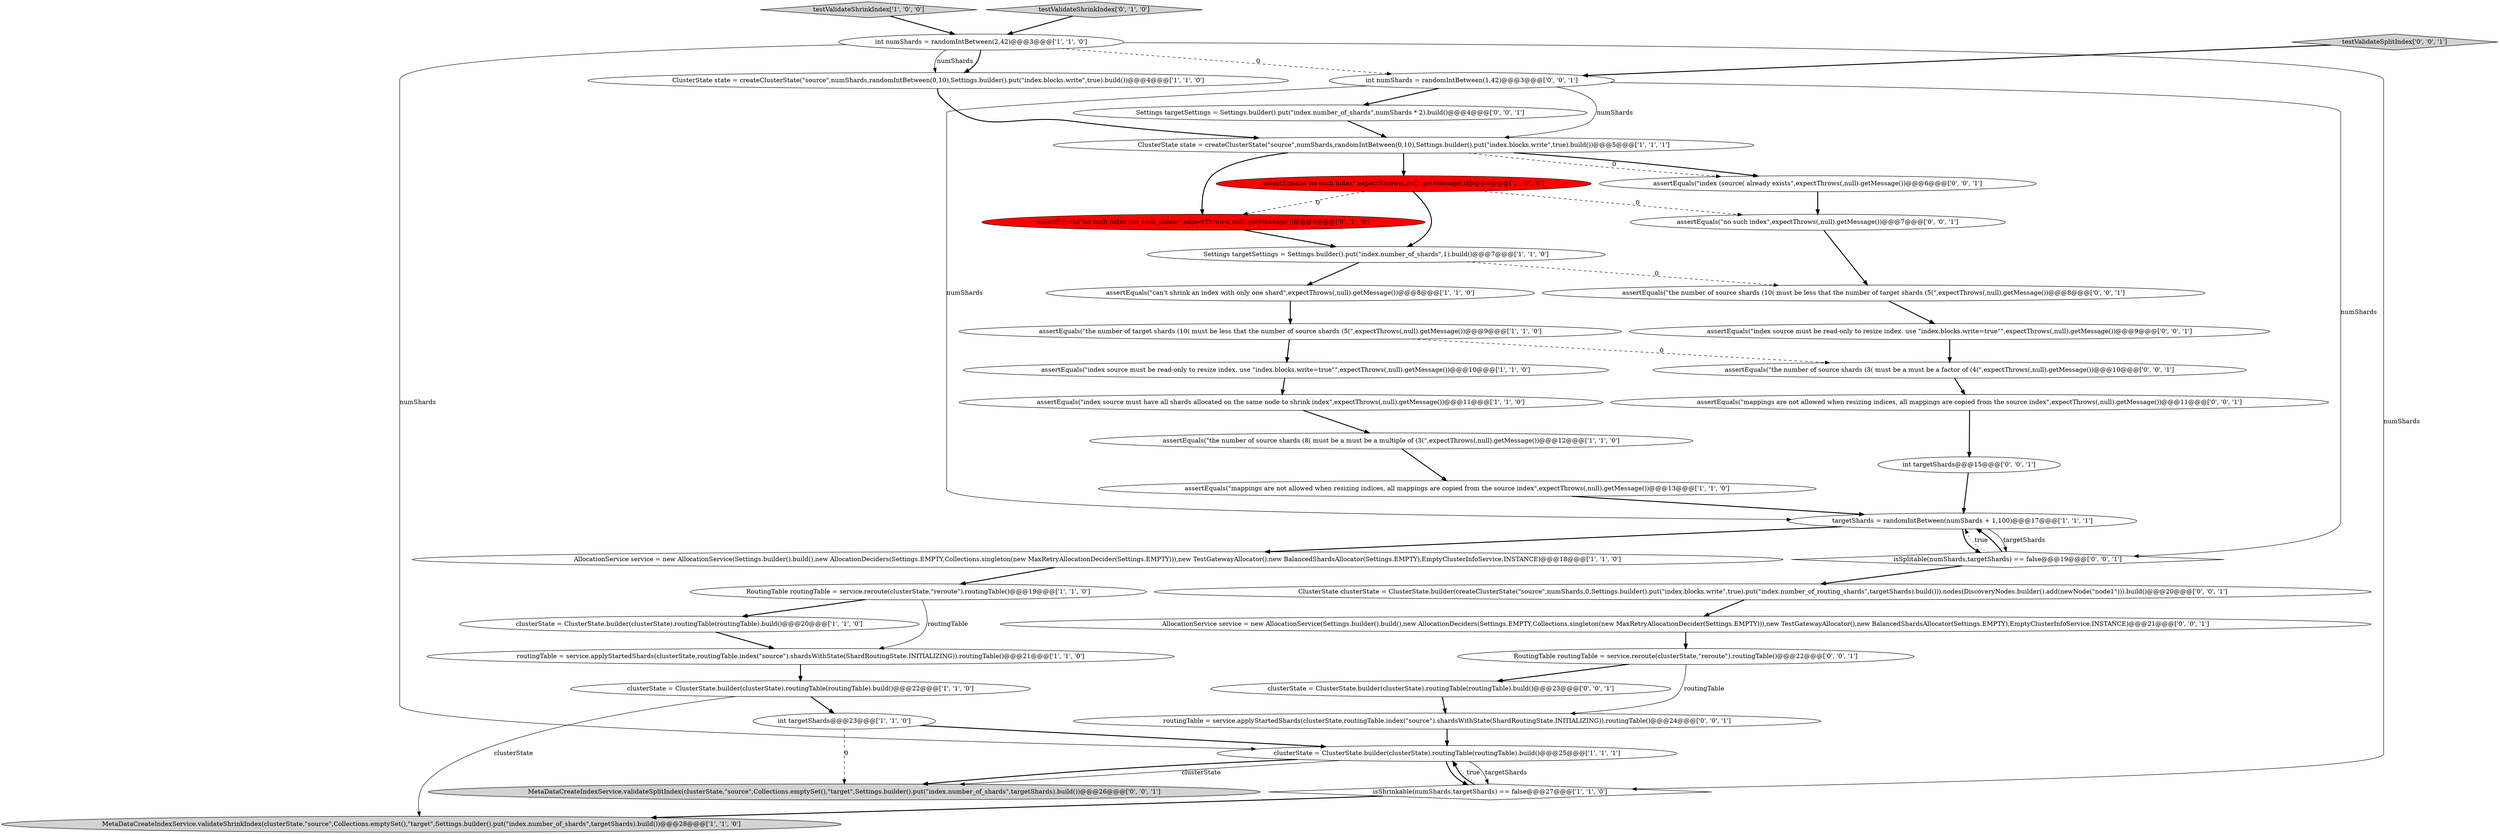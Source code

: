 digraph {
34 [style = filled, label = "assertEquals(\"index source must be read-only to resize index. use \"index.blocks.write=true\"\",expectThrows(,null).getMessage())@@@9@@@['0', '0', '1']", fillcolor = white, shape = ellipse image = "AAA0AAABBB3BBB"];
6 [style = filled, label = "assertEquals(\"index source must be read-only to resize index. use \"index.blocks.write=true\"\",expectThrows(,null).getMessage())@@@10@@@['1', '1', '0']", fillcolor = white, shape = ellipse image = "AAA0AAABBB1BBB"];
25 [style = filled, label = "MetaDataCreateIndexService.validateSplitIndex(clusterState,\"source\",Collections.emptySet(),\"target\",Settings.builder().put(\"index.number_of_shards\",targetShards).build())@@@26@@@['0', '0', '1']", fillcolor = lightgray, shape = ellipse image = "AAA0AAABBB3BBB"];
1 [style = filled, label = "RoutingTable routingTable = service.reroute(clusterState,\"reroute\").routingTable()@@@19@@@['1', '1', '0']", fillcolor = white, shape = ellipse image = "AAA0AAABBB1BBB"];
26 [style = filled, label = "Settings targetSettings = Settings.builder().put(\"index.number_of_shards\",numShards * 2).build()@@@4@@@['0', '0', '1']", fillcolor = white, shape = ellipse image = "AAA0AAABBB3BBB"];
15 [style = filled, label = "ClusterState state = createClusterState(\"source\",numShards,randomIntBetween(0,10),Settings.builder().put(\"index.blocks.write\",true).build())@@@4@@@['1', '1', '0']", fillcolor = white, shape = ellipse image = "AAA0AAABBB1BBB"];
3 [style = filled, label = "int numShards = randomIntBetween(2,42)@@@3@@@['1', '1', '0']", fillcolor = white, shape = ellipse image = "AAA0AAABBB1BBB"];
4 [style = filled, label = "Settings targetSettings = Settings.builder().put(\"index.number_of_shards\",1).build()@@@7@@@['1', '1', '0']", fillcolor = white, shape = ellipse image = "AAA0AAABBB1BBB"];
17 [style = filled, label = "MetaDataCreateIndexService.validateShrinkIndex(clusterState,\"source\",Collections.emptySet(),\"target\",Settings.builder().put(\"index.number_of_shards\",targetShards).build())@@@28@@@['1', '1', '0']", fillcolor = lightgray, shape = ellipse image = "AAA0AAABBB1BBB"];
27 [style = filled, label = "assertEquals(\"no such index\",expectThrows(,null).getMessage())@@@7@@@['0', '0', '1']", fillcolor = white, shape = ellipse image = "AAA0AAABBB3BBB"];
28 [style = filled, label = "assertEquals(\"mappings are not allowed when resizing indices, all mappings are copied from the source index\",expectThrows(,null).getMessage())@@@11@@@['0', '0', '1']", fillcolor = white, shape = ellipse image = "AAA0AAABBB3BBB"];
7 [style = filled, label = "clusterState = ClusterState.builder(clusterState).routingTable(routingTable).build()@@@22@@@['1', '1', '0']", fillcolor = white, shape = ellipse image = "AAA0AAABBB1BBB"];
18 [style = filled, label = "int targetShards@@@23@@@['1', '1', '0']", fillcolor = white, shape = ellipse image = "AAA0AAABBB1BBB"];
36 [style = filled, label = "routingTable = service.applyStartedShards(clusterState,routingTable.index(\"source\").shardsWithState(ShardRoutingState.INITIALIZING)).routingTable()@@@24@@@['0', '0', '1']", fillcolor = white, shape = ellipse image = "AAA0AAABBB3BBB"];
21 [style = filled, label = "isShrinkable(numShards,targetShards) == false@@@27@@@['1', '1', '0']", fillcolor = white, shape = diamond image = "AAA0AAABBB1BBB"];
39 [style = filled, label = "RoutingTable routingTable = service.reroute(clusterState,\"reroute\").routingTable()@@@22@@@['0', '0', '1']", fillcolor = white, shape = ellipse image = "AAA0AAABBB3BBB"];
31 [style = filled, label = "int numShards = randomIntBetween(1,42)@@@3@@@['0', '0', '1']", fillcolor = white, shape = ellipse image = "AAA0AAABBB3BBB"];
35 [style = filled, label = "int targetShards@@@15@@@['0', '0', '1']", fillcolor = white, shape = ellipse image = "AAA0AAABBB3BBB"];
5 [style = filled, label = "routingTable = service.applyStartedShards(clusterState,routingTable.index(\"source\").shardsWithState(ShardRoutingState.INITIALIZING)).routingTable()@@@21@@@['1', '1', '0']", fillcolor = white, shape = ellipse image = "AAA0AAABBB1BBB"];
8 [style = filled, label = "assertEquals(\"can't shrink an index with only one shard\",expectThrows(,null).getMessage())@@@8@@@['1', '1', '0']", fillcolor = white, shape = ellipse image = "AAA0AAABBB1BBB"];
16 [style = filled, label = "testValidateShrinkIndex['1', '0', '0']", fillcolor = lightgray, shape = diamond image = "AAA0AAABBB1BBB"];
13 [style = filled, label = "assertEquals(\"the number of source shards (8( must be a must be a multiple of (3(\",expectThrows(,null).getMessage())@@@12@@@['1', '1', '0']", fillcolor = white, shape = ellipse image = "AAA0AAABBB1BBB"];
19 [style = filled, label = "ClusterState state = createClusterState(\"source\",numShards,randomIntBetween(0,10),Settings.builder().put(\"index.blocks.write\",true).build())@@@5@@@['1', '1', '1']", fillcolor = white, shape = ellipse image = "AAA0AAABBB1BBB"];
9 [style = filled, label = "targetShards = randomIntBetween(numShards + 1,100)@@@17@@@['1', '1', '1']", fillcolor = white, shape = ellipse image = "AAA0AAABBB1BBB"];
10 [style = filled, label = "clusterState = ClusterState.builder(clusterState).routingTable(routingTable).build()@@@20@@@['1', '1', '0']", fillcolor = white, shape = ellipse image = "AAA0AAABBB1BBB"];
20 [style = filled, label = "assertEquals(\"mappings are not allowed when resizing indices, all mappings are copied from the source index\",expectThrows(,null).getMessage())@@@13@@@['1', '1', '0']", fillcolor = white, shape = ellipse image = "AAA0AAABBB1BBB"];
40 [style = filled, label = "assertEquals(\"the number of source shards (10( must be less that the number of target shards (5(\",expectThrows(,null).getMessage())@@@8@@@['0', '0', '1']", fillcolor = white, shape = ellipse image = "AAA0AAABBB3BBB"];
32 [style = filled, label = "isSplitable(numShards,targetShards) == false@@@19@@@['0', '0', '1']", fillcolor = white, shape = diamond image = "AAA0AAABBB3BBB"];
22 [style = filled, label = "assertEquals(\"no such index (no_such_index(\",expectThrows(,null).getMessage())@@@6@@@['0', '1', '0']", fillcolor = red, shape = ellipse image = "AAA1AAABBB2BBB"];
2 [style = filled, label = "clusterState = ClusterState.builder(clusterState).routingTable(routingTable).build()@@@25@@@['1', '1', '1']", fillcolor = white, shape = ellipse image = "AAA0AAABBB1BBB"];
37 [style = filled, label = "testValidateSplitIndex['0', '0', '1']", fillcolor = lightgray, shape = diamond image = "AAA0AAABBB3BBB"];
11 [style = filled, label = "assertEquals(\"no such index\",expectThrows(,null).getMessage())@@@6@@@['1', '0', '0']", fillcolor = red, shape = ellipse image = "AAA1AAABBB1BBB"];
0 [style = filled, label = "assertEquals(\"index source must have all shards allocated on the same node to shrink index\",expectThrows(,null).getMessage())@@@11@@@['1', '1', '0']", fillcolor = white, shape = ellipse image = "AAA0AAABBB1BBB"];
33 [style = filled, label = "assertEquals(\"index (source( already exists\",expectThrows(,null).getMessage())@@@6@@@['0', '0', '1']", fillcolor = white, shape = ellipse image = "AAA0AAABBB3BBB"];
14 [style = filled, label = "AllocationService service = new AllocationService(Settings.builder().build(),new AllocationDeciders(Settings.EMPTY,Collections.singleton(new MaxRetryAllocationDecider(Settings.EMPTY))),new TestGatewayAllocator(),new BalancedShardsAllocator(Settings.EMPTY),EmptyClusterInfoService.INSTANCE)@@@18@@@['1', '1', '0']", fillcolor = white, shape = ellipse image = "AAA0AAABBB1BBB"];
24 [style = filled, label = "ClusterState clusterState = ClusterState.builder(createClusterState(\"source\",numShards,0,Settings.builder().put(\"index.blocks.write\",true).put(\"index.number_of_routing_shards\",targetShards).build())).nodes(DiscoveryNodes.builder().add(newNode(\"node1\"))).build()@@@20@@@['0', '0', '1']", fillcolor = white, shape = ellipse image = "AAA0AAABBB3BBB"];
30 [style = filled, label = "AllocationService service = new AllocationService(Settings.builder().build(),new AllocationDeciders(Settings.EMPTY,Collections.singleton(new MaxRetryAllocationDecider(Settings.EMPTY))),new TestGatewayAllocator(),new BalancedShardsAllocator(Settings.EMPTY),EmptyClusterInfoService.INSTANCE)@@@21@@@['0', '0', '1']", fillcolor = white, shape = ellipse image = "AAA0AAABBB3BBB"];
29 [style = filled, label = "clusterState = ClusterState.builder(clusterState).routingTable(routingTable).build()@@@23@@@['0', '0', '1']", fillcolor = white, shape = ellipse image = "AAA0AAABBB3BBB"];
12 [style = filled, label = "assertEquals(\"the number of target shards (10( must be less that the number of source shards (5(\",expectThrows(,null).getMessage())@@@9@@@['1', '1', '0']", fillcolor = white, shape = ellipse image = "AAA0AAABBB1BBB"];
23 [style = filled, label = "testValidateShrinkIndex['0', '1', '0']", fillcolor = lightgray, shape = diamond image = "AAA0AAABBB2BBB"];
38 [style = filled, label = "assertEquals(\"the number of source shards (3( must be a must be a factor of (4(\",expectThrows(,null).getMessage())@@@10@@@['0', '0', '1']", fillcolor = white, shape = ellipse image = "AAA0AAABBB3BBB"];
19->33 [style = bold, label=""];
29->36 [style = bold, label=""];
16->3 [style = bold, label=""];
12->38 [style = dashed, label="0"];
9->32 [style = solid, label="targetShards"];
7->17 [style = solid, label="clusterState"];
0->13 [style = bold, label=""];
2->25 [style = solid, label="clusterState"];
20->9 [style = bold, label=""];
38->28 [style = bold, label=""];
3->31 [style = dashed, label="0"];
35->9 [style = bold, label=""];
32->9 [style = dotted, label="true"];
11->4 [style = bold, label=""];
9->32 [style = bold, label=""];
11->22 [style = dashed, label="0"];
3->2 [style = solid, label="numShards"];
21->2 [style = dotted, label="true"];
19->11 [style = bold, label=""];
23->3 [style = bold, label=""];
3->15 [style = bold, label=""];
6->0 [style = bold, label=""];
40->34 [style = bold, label=""];
18->2 [style = bold, label=""];
15->19 [style = bold, label=""];
26->19 [style = bold, label=""];
12->6 [style = bold, label=""];
33->27 [style = bold, label=""];
39->36 [style = solid, label="routingTable"];
14->1 [style = bold, label=""];
31->19 [style = solid, label="numShards"];
21->2 [style = bold, label=""];
22->4 [style = bold, label=""];
1->5 [style = solid, label="routingTable"];
24->30 [style = bold, label=""];
32->9 [style = bold, label=""];
31->26 [style = bold, label=""];
28->35 [style = bold, label=""];
10->5 [style = bold, label=""];
3->15 [style = solid, label="numShards"];
37->31 [style = bold, label=""];
2->21 [style = bold, label=""];
31->32 [style = solid, label="numShards"];
31->9 [style = solid, label="numShards"];
36->2 [style = bold, label=""];
9->14 [style = bold, label=""];
7->18 [style = bold, label=""];
30->39 [style = bold, label=""];
2->21 [style = solid, label="targetShards"];
4->8 [style = bold, label=""];
5->7 [style = bold, label=""];
27->40 [style = bold, label=""];
11->27 [style = dashed, label="0"];
34->38 [style = bold, label=""];
4->40 [style = dashed, label="0"];
1->10 [style = bold, label=""];
32->24 [style = bold, label=""];
3->21 [style = solid, label="numShards"];
21->17 [style = bold, label=""];
19->22 [style = bold, label=""];
2->25 [style = bold, label=""];
8->12 [style = bold, label=""];
19->33 [style = dashed, label="0"];
18->25 [style = dashed, label="0"];
39->29 [style = bold, label=""];
13->20 [style = bold, label=""];
}
